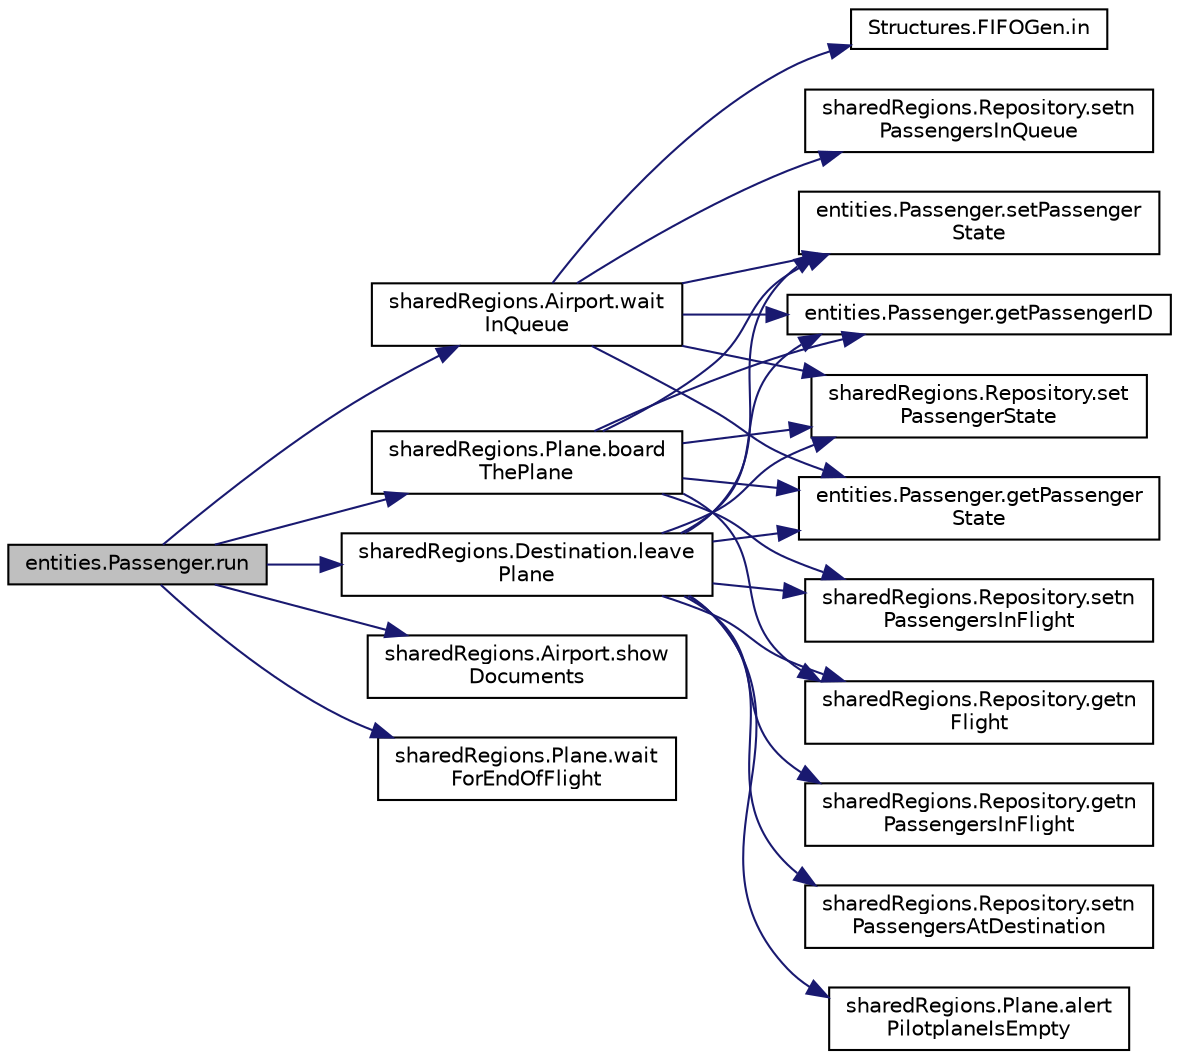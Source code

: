 digraph "entities.Passenger.run"
{
  edge [fontname="Helvetica",fontsize="10",labelfontname="Helvetica",labelfontsize="10"];
  node [fontname="Helvetica",fontsize="10",shape=record];
  rankdir="LR";
  Node16 [label="entities.Passenger.run",height=0.2,width=0.4,color="black", fillcolor="grey75", style="filled", fontcolor="black"];
  Node16 -> Node17 [color="midnightblue",fontsize="10",style="solid",fontname="Helvetica"];
  Node17 [label="sharedRegions.Airport.wait\lInQueue",height=0.2,width=0.4,color="black", fillcolor="white", style="filled",URL="$classshared_regions_1_1_airport.html#a96f0b64b0a1a814d9f9916a688af4477"];
  Node17 -> Node18 [color="midnightblue",fontsize="10",style="solid",fontname="Helvetica"];
  Node18 [label="entities.Passenger.setPassenger\lState",height=0.2,width=0.4,color="black", fillcolor="white", style="filled",URL="$classentities_1_1_passenger.html#a15abb0fe38c3f003d4a7257e8736a562"];
  Node17 -> Node19 [color="midnightblue",fontsize="10",style="solid",fontname="Helvetica"];
  Node19 [label="entities.Passenger.getPassengerID",height=0.2,width=0.4,color="black", fillcolor="white", style="filled",URL="$classentities_1_1_passenger.html#a02039d310b9abd8d76438f86c4dd071f"];
  Node17 -> Node20 [color="midnightblue",fontsize="10",style="solid",fontname="Helvetica"];
  Node20 [label="Structures.FIFOGen.in",height=0.2,width=0.4,color="black", fillcolor="white", style="filled",URL="$class_structures_1_1_f_i_f_o_gen.html#a8ec114330d8c542df57d58886ecb2196"];
  Node17 -> Node21 [color="midnightblue",fontsize="10",style="solid",fontname="Helvetica"];
  Node21 [label="sharedRegions.Repository.setn\lPassengersInQueue",height=0.2,width=0.4,color="black", fillcolor="white", style="filled",URL="$classshared_regions_1_1_repository.html#afcbe0092a2ca34a1f8c13cd4d37a7bde"];
  Node17 -> Node22 [color="midnightblue",fontsize="10",style="solid",fontname="Helvetica"];
  Node22 [label="sharedRegions.Repository.set\lPassengerState",height=0.2,width=0.4,color="black", fillcolor="white", style="filled",URL="$classshared_regions_1_1_repository.html#a112f179c04b8e8c76afd4150f105315d"];
  Node17 -> Node23 [color="midnightblue",fontsize="10",style="solid",fontname="Helvetica"];
  Node23 [label="entities.Passenger.getPassenger\lState",height=0.2,width=0.4,color="black", fillcolor="white", style="filled",URL="$classentities_1_1_passenger.html#af9b423b481bf216dfe8fe019919e74fe"];
  Node16 -> Node24 [color="midnightblue",fontsize="10",style="solid",fontname="Helvetica"];
  Node24 [label="sharedRegions.Airport.show\lDocuments",height=0.2,width=0.4,color="black", fillcolor="white", style="filled",URL="$classshared_regions_1_1_airport.html#a1a232f9b0f1311fd95665de744d871c8"];
  Node16 -> Node25 [color="midnightblue",fontsize="10",style="solid",fontname="Helvetica"];
  Node25 [label="sharedRegions.Plane.board\lThePlane",height=0.2,width=0.4,color="black", fillcolor="white", style="filled",URL="$classshared_regions_1_1_plane.html#a900b3a6f9a7ab1a5111a71175c6ed991"];
  Node25 -> Node18 [color="midnightblue",fontsize="10",style="solid",fontname="Helvetica"];
  Node25 -> Node26 [color="midnightblue",fontsize="10",style="solid",fontname="Helvetica"];
  Node26 [label="sharedRegions.Repository.getn\lFlight",height=0.2,width=0.4,color="black", fillcolor="white", style="filled",URL="$classshared_regions_1_1_repository.html#a7b00c4a1f9c60c34b87c9106eb7908c4"];
  Node25 -> Node27 [color="midnightblue",fontsize="10",style="solid",fontname="Helvetica"];
  Node27 [label="sharedRegions.Repository.setn\lPassengersInFlight",height=0.2,width=0.4,color="black", fillcolor="white", style="filled",URL="$classshared_regions_1_1_repository.html#aea740a0c5225eaffb757bf31f690985d"];
  Node25 -> Node22 [color="midnightblue",fontsize="10",style="solid",fontname="Helvetica"];
  Node25 -> Node19 [color="midnightblue",fontsize="10",style="solid",fontname="Helvetica"];
  Node25 -> Node23 [color="midnightblue",fontsize="10",style="solid",fontname="Helvetica"];
  Node16 -> Node28 [color="midnightblue",fontsize="10",style="solid",fontname="Helvetica"];
  Node28 [label="sharedRegions.Plane.wait\lForEndOfFlight",height=0.2,width=0.4,color="black", fillcolor="white", style="filled",URL="$classshared_regions_1_1_plane.html#a5a0b3cd50c5832849185293e70d9725b"];
  Node16 -> Node29 [color="midnightblue",fontsize="10",style="solid",fontname="Helvetica"];
  Node29 [label="sharedRegions.Destination.leave\lPlane",height=0.2,width=0.4,color="black", fillcolor="white", style="filled",URL="$classshared_regions_1_1_destination.html#a92d8a597465d7cb29ac87a41407794e7"];
  Node29 -> Node18 [color="midnightblue",fontsize="10",style="solid",fontname="Helvetica"];
  Node29 -> Node26 [color="midnightblue",fontsize="10",style="solid",fontname="Helvetica"];
  Node29 -> Node30 [color="midnightblue",fontsize="10",style="solid",fontname="Helvetica"];
  Node30 [label="sharedRegions.Repository.getn\lPassengersInFlight",height=0.2,width=0.4,color="black", fillcolor="white", style="filled",URL="$classshared_regions_1_1_repository.html#a72428c11fc633123613011915c19207a"];
  Node29 -> Node27 [color="midnightblue",fontsize="10",style="solid",fontname="Helvetica"];
  Node29 -> Node31 [color="midnightblue",fontsize="10",style="solid",fontname="Helvetica"];
  Node31 [label="sharedRegions.Repository.setn\lPassengersAtDestination",height=0.2,width=0.4,color="black", fillcolor="white", style="filled",URL="$classshared_regions_1_1_repository.html#ae5c7a992aa4d5d14f4d1887718ad100c"];
  Node29 -> Node22 [color="midnightblue",fontsize="10",style="solid",fontname="Helvetica"];
  Node29 -> Node19 [color="midnightblue",fontsize="10",style="solid",fontname="Helvetica"];
  Node29 -> Node23 [color="midnightblue",fontsize="10",style="solid",fontname="Helvetica"];
  Node29 -> Node32 [color="midnightblue",fontsize="10",style="solid",fontname="Helvetica"];
  Node32 [label="sharedRegions.Plane.alert\lPilotplaneIsEmpty",height=0.2,width=0.4,color="black", fillcolor="white", style="filled",URL="$classshared_regions_1_1_plane.html#a86935f69418facbb8f40c742d93195c9"];
}
